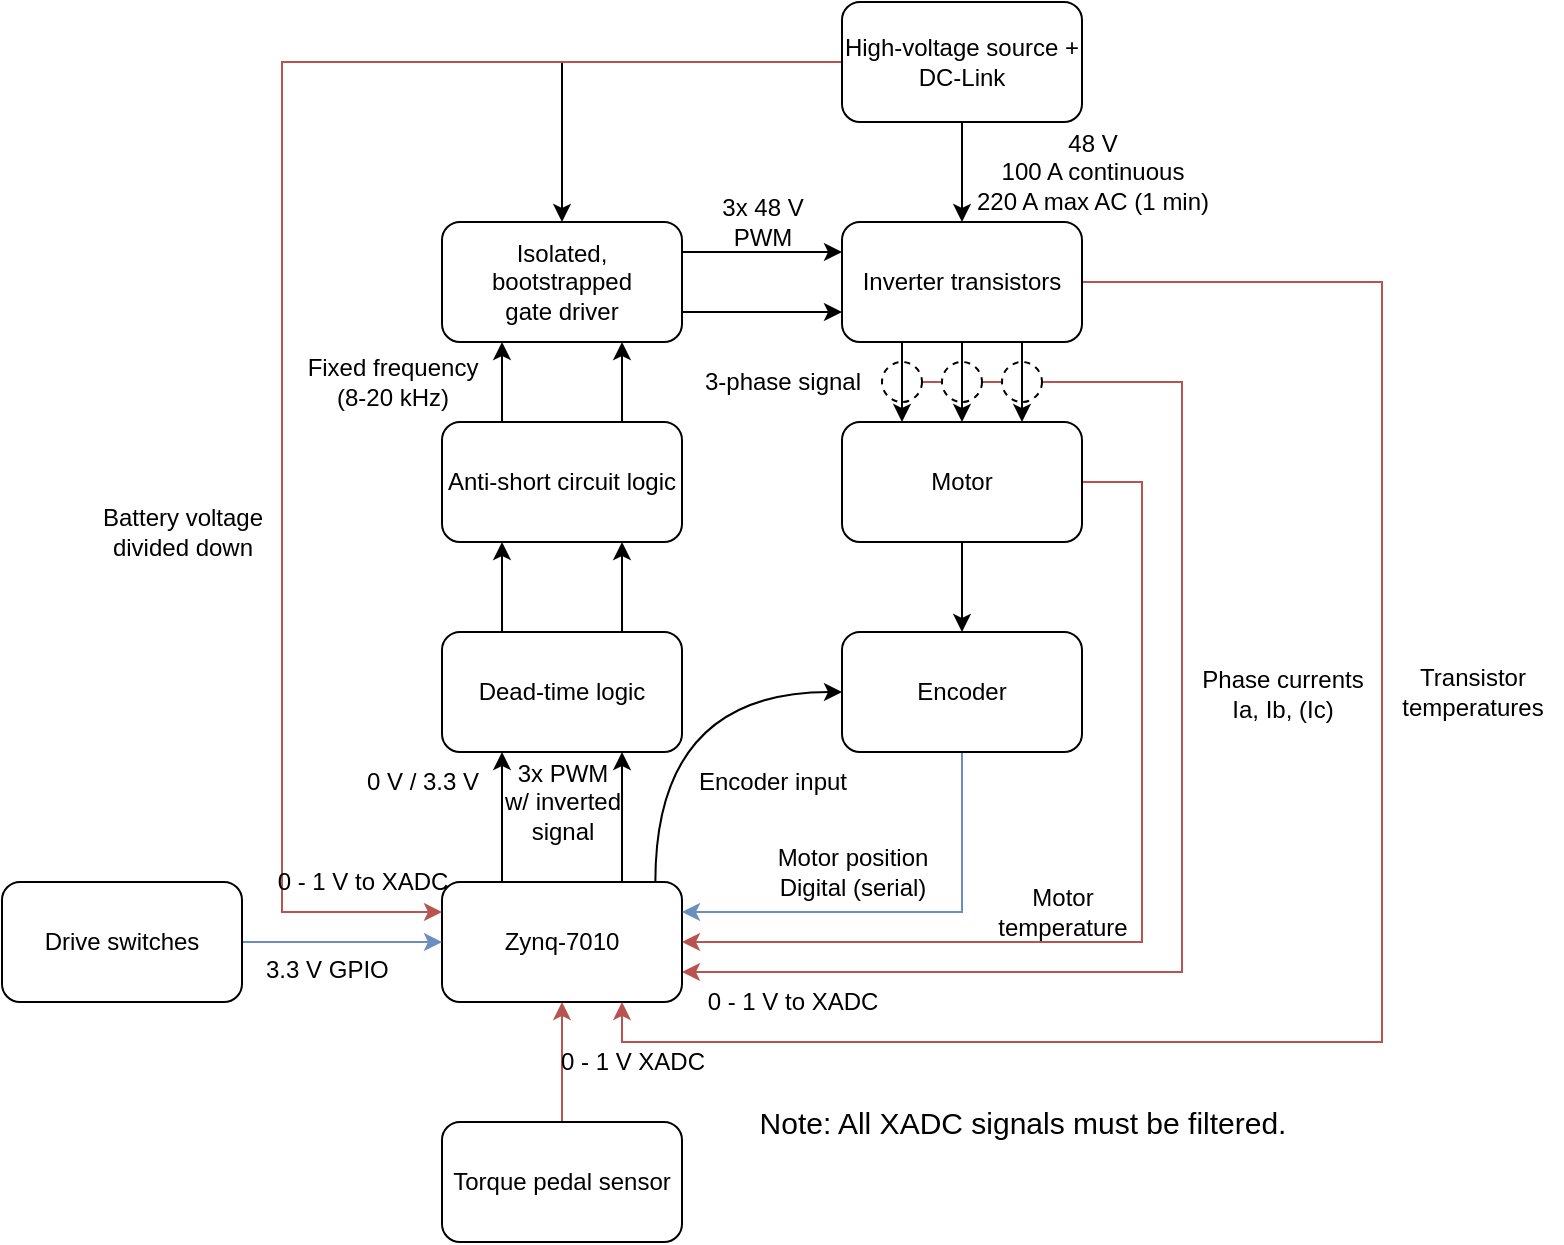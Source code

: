 <mxfile version="14.3.2" type="device" pages="5"><diagram id="ZxZaTBF6ENQZv6g9BU9j" name="Hardware Overview"><mxGraphModel dx="1422" dy="763" grid="1" gridSize="10" guides="1" tooltips="1" connect="1" arrows="1" fold="1" page="1" pageScale="1" pageWidth="1169" pageHeight="827" math="0" shadow="0"><root><mxCell id="0"/><mxCell id="1" parent="0"/><mxCell id="8J-qSMoASfVdxueGALz6-42" style="edgeStyle=orthogonalEdgeStyle;rounded=0;orthogonalLoop=1;jettySize=auto;html=1;exitX=1;exitY=0.5;exitDx=0;exitDy=0;entryX=1;entryY=0.75;entryDx=0;entryDy=0;fillColor=#f8cecc;strokeColor=#b85450;" parent="1" source="8J-qSMoASfVdxueGALz6-41" target="8J-qSMoASfVdxueGALz6-1" edge="1"><mxGeometry relative="1" as="geometry"><mxPoint x="890" y="360" as="targetPoint"/><Array as="points"><mxPoint x="900" y="240"/><mxPoint x="900" y="535"/></Array></mxGeometry></mxCell><mxCell id="8J-qSMoASfVdxueGALz6-41" value="" style="ellipse;whiteSpace=wrap;html=1;aspect=fixed;dashed=1;" parent="1" vertex="1"><mxGeometry x="750" y="230" width="20" height="20" as="geometry"/></mxCell><mxCell id="8J-qSMoASfVdxueGALz6-39" value="" style="ellipse;whiteSpace=wrap;html=1;aspect=fixed;dashed=1;" parent="1" vertex="1"><mxGeometry x="780" y="230" width="20" height="20" as="geometry"/></mxCell><mxCell id="8J-qSMoASfVdxueGALz6-37" value="" style="ellipse;whiteSpace=wrap;html=1;aspect=fixed;dashed=1;" parent="1" vertex="1"><mxGeometry x="810" y="230" width="20" height="20" as="geometry"/></mxCell><mxCell id="8J-qSMoASfVdxueGALz6-5" style="edgeStyle=orthogonalEdgeStyle;rounded=0;orthogonalLoop=1;jettySize=auto;html=1;exitX=0.25;exitY=0;exitDx=0;exitDy=0;entryX=0.25;entryY=1;entryDx=0;entryDy=0;" parent="1" source="8J-qSMoASfVdxueGALz6-1" target="8J-qSMoASfVdxueGALz6-2" edge="1"><mxGeometry relative="1" as="geometry"/></mxCell><mxCell id="8J-qSMoASfVdxueGALz6-6" style="edgeStyle=orthogonalEdgeStyle;rounded=0;orthogonalLoop=1;jettySize=auto;html=1;exitX=0.75;exitY=0;exitDx=0;exitDy=0;entryX=0.75;entryY=1;entryDx=0;entryDy=0;" parent="1" source="8J-qSMoASfVdxueGALz6-1" target="8J-qSMoASfVdxueGALz6-2" edge="1"><mxGeometry relative="1" as="geometry"/></mxCell><mxCell id="8J-qSMoASfVdxueGALz6-52" style="orthogonalLoop=1;jettySize=auto;html=1;exitX=0.889;exitY=-0.003;exitDx=0;exitDy=0;entryX=0;entryY=0.5;entryDx=0;entryDy=0;edgeStyle=orthogonalEdgeStyle;curved=1;exitPerimeter=0;" parent="1" source="8J-qSMoASfVdxueGALz6-1" target="8J-qSMoASfVdxueGALz6-30" edge="1"><mxGeometry relative="1" as="geometry"><Array as="points"><mxPoint x="637" y="395"/></Array></mxGeometry></mxCell><mxCell id="8J-qSMoASfVdxueGALz6-1" value="Zynq-7010" style="rounded=1;whiteSpace=wrap;html=1;" parent="1" vertex="1"><mxGeometry x="530" y="490" width="120" height="60" as="geometry"/></mxCell><mxCell id="8J-qSMoASfVdxueGALz6-10" style="edgeStyle=orthogonalEdgeStyle;rounded=0;orthogonalLoop=1;jettySize=auto;html=1;exitX=0.25;exitY=0;exitDx=0;exitDy=0;entryX=0.25;entryY=1;entryDx=0;entryDy=0;" parent="1" source="8J-qSMoASfVdxueGALz6-2" target="8J-qSMoASfVdxueGALz6-8" edge="1"><mxGeometry relative="1" as="geometry"/></mxCell><mxCell id="8J-qSMoASfVdxueGALz6-11" style="edgeStyle=orthogonalEdgeStyle;rounded=0;orthogonalLoop=1;jettySize=auto;html=1;exitX=0.75;exitY=0;exitDx=0;exitDy=0;entryX=0.75;entryY=1;entryDx=0;entryDy=0;" parent="1" source="8J-qSMoASfVdxueGALz6-2" target="8J-qSMoASfVdxueGALz6-8" edge="1"><mxGeometry relative="1" as="geometry"/></mxCell><mxCell id="8J-qSMoASfVdxueGALz6-2" value="Dead-time logic" style="whiteSpace=wrap;html=1;rounded=1;" parent="1" vertex="1"><mxGeometry x="530" y="365" width="120" height="60" as="geometry"/></mxCell><mxCell id="8J-qSMoASfVdxueGALz6-4" value="&lt;div&gt;3x PWM&lt;/div&gt;&lt;div&gt;w/ inverted&lt;br&gt;&lt;/div&gt;&lt;div&gt;signal&lt;br&gt;&lt;/div&gt;" style="text;html=1;align=center;verticalAlign=middle;resizable=0;points=[];autosize=1;" parent="1" vertex="1"><mxGeometry x="555" y="425" width="70" height="50" as="geometry"/></mxCell><mxCell id="8J-qSMoASfVdxueGALz6-17" style="edgeStyle=orthogonalEdgeStyle;rounded=0;orthogonalLoop=1;jettySize=auto;html=1;exitX=0.25;exitY=0;exitDx=0;exitDy=0;entryX=0.25;entryY=1;entryDx=0;entryDy=0;" parent="1" source="8J-qSMoASfVdxueGALz6-8" target="8J-qSMoASfVdxueGALz6-15" edge="1"><mxGeometry relative="1" as="geometry"/></mxCell><mxCell id="8J-qSMoASfVdxueGALz6-18" style="edgeStyle=orthogonalEdgeStyle;rounded=0;orthogonalLoop=1;jettySize=auto;html=1;exitX=0.75;exitY=0;exitDx=0;exitDy=0;entryX=0.75;entryY=1;entryDx=0;entryDy=0;" parent="1" source="8J-qSMoASfVdxueGALz6-8" target="8J-qSMoASfVdxueGALz6-15" edge="1"><mxGeometry relative="1" as="geometry"/></mxCell><mxCell id="8J-qSMoASfVdxueGALz6-8" value="Anti-short circuit logic" style="whiteSpace=wrap;html=1;rounded=1;" parent="1" vertex="1"><mxGeometry x="530" y="260" width="120" height="60" as="geometry"/></mxCell><mxCell id="8J-qSMoASfVdxueGALz6-13" value="0 V / 3.3 V" style="text;html=1;align=center;verticalAlign=middle;resizable=0;points=[];autosize=1;" parent="1" vertex="1"><mxGeometry x="485" y="430" width="70" height="20" as="geometry"/></mxCell><mxCell id="8J-qSMoASfVdxueGALz6-21" style="edgeStyle=orthogonalEdgeStyle;rounded=0;orthogonalLoop=1;jettySize=auto;html=1;exitX=1;exitY=0.25;exitDx=0;exitDy=0;entryX=0;entryY=0.25;entryDx=0;entryDy=0;" parent="1" source="8J-qSMoASfVdxueGALz6-15" target="8J-qSMoASfVdxueGALz6-19" edge="1"><mxGeometry relative="1" as="geometry"/></mxCell><mxCell id="8J-qSMoASfVdxueGALz6-22" style="edgeStyle=orthogonalEdgeStyle;rounded=0;orthogonalLoop=1;jettySize=auto;html=1;exitX=1;exitY=0.75;exitDx=0;exitDy=0;entryX=0;entryY=0.75;entryDx=0;entryDy=0;" parent="1" source="8J-qSMoASfVdxueGALz6-15" target="8J-qSMoASfVdxueGALz6-19" edge="1"><mxGeometry relative="1" as="geometry"/></mxCell><mxCell id="8J-qSMoASfVdxueGALz6-15" value="&lt;div&gt;Isolated, bootstrapped&lt;/div&gt;&lt;div&gt;gate driver&lt;/div&gt;" style="whiteSpace=wrap;html=1;rounded=1;" parent="1" vertex="1"><mxGeometry x="530" y="160" width="120" height="60" as="geometry"/></mxCell><mxCell id="8J-qSMoASfVdxueGALz6-32" style="edgeStyle=orthogonalEdgeStyle;rounded=0;orthogonalLoop=1;jettySize=auto;html=1;exitX=0.25;exitY=1;exitDx=0;exitDy=0;entryX=0.25;entryY=0;entryDx=0;entryDy=0;" parent="1" source="8J-qSMoASfVdxueGALz6-19" target="8J-qSMoASfVdxueGALz6-27" edge="1"><mxGeometry relative="1" as="geometry"/></mxCell><mxCell id="8J-qSMoASfVdxueGALz6-33" style="edgeStyle=orthogonalEdgeStyle;rounded=0;orthogonalLoop=1;jettySize=auto;html=1;exitX=0.5;exitY=1;exitDx=0;exitDy=0;entryX=0.5;entryY=0;entryDx=0;entryDy=0;" parent="1" source="8J-qSMoASfVdxueGALz6-19" target="8J-qSMoASfVdxueGALz6-27" edge="1"><mxGeometry relative="1" as="geometry"/></mxCell><mxCell id="8J-qSMoASfVdxueGALz6-34" style="edgeStyle=orthogonalEdgeStyle;rounded=0;orthogonalLoop=1;jettySize=auto;html=1;exitX=0.75;exitY=1;exitDx=0;exitDy=0;entryX=0.75;entryY=0;entryDx=0;entryDy=0;" parent="1" source="8J-qSMoASfVdxueGALz6-19" target="8J-qSMoASfVdxueGALz6-27" edge="1"><mxGeometry relative="1" as="geometry"/></mxCell><mxCell id="GV9OZArmUfuW8PbBJnN9-7" style="edgeStyle=orthogonalEdgeStyle;rounded=0;orthogonalLoop=1;jettySize=auto;html=1;exitX=1;exitY=0.5;exitDx=0;exitDy=0;entryX=0.75;entryY=1;entryDx=0;entryDy=0;fillColor=#f8cecc;strokeColor=#b85450;" parent="1" source="8J-qSMoASfVdxueGALz6-19" target="8J-qSMoASfVdxueGALz6-1" edge="1"><mxGeometry relative="1" as="geometry"><Array as="points"><mxPoint x="1000" y="190"/><mxPoint x="1000" y="570"/><mxPoint x="620" y="570"/></Array></mxGeometry></mxCell><mxCell id="8J-qSMoASfVdxueGALz6-19" value="Inverter transistors" style="whiteSpace=wrap;html=1;rounded=1;" parent="1" vertex="1"><mxGeometry x="730" y="160" width="120" height="60" as="geometry"/></mxCell><mxCell id="8J-qSMoASfVdxueGALz6-25" style="edgeStyle=orthogonalEdgeStyle;rounded=0;orthogonalLoop=1;jettySize=auto;html=1;exitX=0.5;exitY=1;exitDx=0;exitDy=0;entryX=0.5;entryY=0;entryDx=0;entryDy=0;" parent="1" source="8J-qSMoASfVdxueGALz6-23" target="8J-qSMoASfVdxueGALz6-19" edge="1"><mxGeometry relative="1" as="geometry"/></mxCell><mxCell id="8J-qSMoASfVdxueGALz6-26" style="edgeStyle=orthogonalEdgeStyle;rounded=0;orthogonalLoop=1;jettySize=auto;html=1;exitX=0;exitY=0.5;exitDx=0;exitDy=0;entryX=0.5;entryY=0;entryDx=0;entryDy=0;" parent="1" source="8J-qSMoASfVdxueGALz6-23" target="8J-qSMoASfVdxueGALz6-15" edge="1"><mxGeometry relative="1" as="geometry"/></mxCell><mxCell id="GV9OZArmUfuW8PbBJnN9-2" style="edgeStyle=orthogonalEdgeStyle;rounded=0;orthogonalLoop=1;jettySize=auto;html=1;exitX=0;exitY=0.5;exitDx=0;exitDy=0;entryX=0;entryY=0.25;entryDx=0;entryDy=0;fillColor=#f8cecc;strokeColor=#b85450;" parent="1" source="8J-qSMoASfVdxueGALz6-23" target="8J-qSMoASfVdxueGALz6-1" edge="1"><mxGeometry relative="1" as="geometry"><Array as="points"><mxPoint x="450" y="80"/><mxPoint x="450" y="505"/></Array></mxGeometry></mxCell><mxCell id="8J-qSMoASfVdxueGALz6-23" value="High-voltage source + DC-Link" style="whiteSpace=wrap;html=1;rounded=1;" parent="1" vertex="1"><mxGeometry x="730" y="50" width="120" height="60" as="geometry"/></mxCell><mxCell id="8J-qSMoASfVdxueGALz6-31" value="" style="edgeStyle=orthogonalEdgeStyle;rounded=0;orthogonalLoop=1;jettySize=auto;html=1;" parent="1" source="8J-qSMoASfVdxueGALz6-27" target="8J-qSMoASfVdxueGALz6-30" edge="1"><mxGeometry relative="1" as="geometry"/></mxCell><mxCell id="8J-qSMoASfVdxueGALz6-59" style="edgeStyle=orthogonalEdgeStyle;orthogonalLoop=1;jettySize=auto;html=1;exitX=1;exitY=0.5;exitDx=0;exitDy=0;rounded=0;entryX=1;entryY=0.5;entryDx=0;entryDy=0;fillColor=#f8cecc;strokeColor=#b85450;" parent="1" source="8J-qSMoASfVdxueGALz6-27" target="8J-qSMoASfVdxueGALz6-1" edge="1"><mxGeometry relative="1" as="geometry"><mxPoint x="850" y="490" as="targetPoint"/><Array as="points"><mxPoint x="880" y="290"/><mxPoint x="880" y="520"/></Array></mxGeometry></mxCell><mxCell id="8J-qSMoASfVdxueGALz6-27" value="Motor" style="whiteSpace=wrap;html=1;rounded=1;" parent="1" vertex="1"><mxGeometry x="730" y="260" width="120" height="60" as="geometry"/></mxCell><mxCell id="8J-qSMoASfVdxueGALz6-29" value="3-phase signal" style="text;html=1;align=center;verticalAlign=middle;resizable=0;points=[];autosize=1;" parent="1" vertex="1"><mxGeometry x="650" y="230" width="100" height="20" as="geometry"/></mxCell><mxCell id="8J-qSMoASfVdxueGALz6-35" style="edgeStyle=orthogonalEdgeStyle;rounded=0;orthogonalLoop=1;jettySize=auto;html=1;exitX=0.5;exitY=1;exitDx=0;exitDy=0;entryX=1;entryY=0.25;entryDx=0;entryDy=0;fillColor=#dae8fc;strokeColor=#6c8ebf;" parent="1" source="8J-qSMoASfVdxueGALz6-30" target="8J-qSMoASfVdxueGALz6-1" edge="1"><mxGeometry relative="1" as="geometry"/></mxCell><mxCell id="8J-qSMoASfVdxueGALz6-30" value="Encoder" style="whiteSpace=wrap;html=1;rounded=1;" parent="1" vertex="1"><mxGeometry x="730" y="365" width="120" height="60" as="geometry"/></mxCell><mxCell id="8J-qSMoASfVdxueGALz6-43" value="&lt;div&gt;&lt;br&gt;&lt;/div&gt;&lt;div&gt;Phase currents&lt;br&gt;&lt;/div&gt;&lt;div&gt;Ia, Ib, (Ic)&lt;br&gt;&lt;/div&gt;" style="text;html=1;align=center;verticalAlign=middle;resizable=0;points=[];autosize=1;" parent="1" vertex="1"><mxGeometry x="900" y="364" width="100" height="50" as="geometry"/></mxCell><mxCell id="8J-qSMoASfVdxueGALz6-44" value="&lt;div&gt;3x 48 V&lt;br&gt;&lt;/div&gt;&lt;div&gt;PWM&lt;br&gt;&lt;/div&gt;" style="text;html=1;align=center;verticalAlign=middle;resizable=0;points=[];autosize=1;" parent="1" vertex="1"><mxGeometry x="665" y="145" width="50" height="30" as="geometry"/></mxCell><mxCell id="8J-qSMoASfVdxueGALz6-45" value="0 - 1 V to XADC" style="text;html=1;align=center;verticalAlign=middle;resizable=0;points=[];autosize=1;" parent="1" vertex="1"><mxGeometry x="655" y="540" width="100" height="20" as="geometry"/></mxCell><mxCell id="8J-qSMoASfVdxueGALz6-46" value="&lt;div&gt;Motor position&lt;/div&gt;Digital (serial)" style="text;html=1;align=center;verticalAlign=middle;resizable=0;points=[];autosize=1;" parent="1" vertex="1"><mxGeometry x="690" y="470" width="90" height="30" as="geometry"/></mxCell><mxCell id="8J-qSMoASfVdxueGALz6-49" style="edgeStyle=orthogonalEdgeStyle;rounded=0;orthogonalLoop=1;jettySize=auto;html=1;exitX=0.5;exitY=0;exitDx=0;exitDy=0;entryX=0.5;entryY=1;entryDx=0;entryDy=0;fillColor=#f8cecc;strokeColor=#b85450;" parent="1" source="8J-qSMoASfVdxueGALz6-47" target="8J-qSMoASfVdxueGALz6-1" edge="1"><mxGeometry relative="1" as="geometry"/></mxCell><mxCell id="8J-qSMoASfVdxueGALz6-47" value="Torque pedal sensor" style="whiteSpace=wrap;html=1;rounded=1;" parent="1" vertex="1"><mxGeometry x="530" y="610" width="120" height="60" as="geometry"/></mxCell><mxCell id="8J-qSMoASfVdxueGALz6-51" value="0 - 1 V XADC" style="text;html=1;align=center;verticalAlign=middle;resizable=0;points=[];autosize=1;" parent="1" vertex="1"><mxGeometry x="585" y="570" width="80" height="20" as="geometry"/></mxCell><mxCell id="8J-qSMoASfVdxueGALz6-53" value="Encoder input" style="text;html=1;align=center;verticalAlign=middle;resizable=0;points=[];autosize=1;" parent="1" vertex="1"><mxGeometry x="650" y="430" width="90" height="20" as="geometry"/></mxCell><mxCell id="8J-qSMoASfVdxueGALz6-57" style="edgeStyle=orthogonalEdgeStyle;curved=1;orthogonalLoop=1;jettySize=auto;html=1;exitX=1;exitY=0.5;exitDx=0;exitDy=0;entryX=0;entryY=0.5;entryDx=0;entryDy=0;fillColor=#dae8fc;strokeColor=#6c8ebf;" parent="1" source="8J-qSMoASfVdxueGALz6-55" target="8J-qSMoASfVdxueGALz6-1" edge="1"><mxGeometry relative="1" as="geometry"/></mxCell><mxCell id="8J-qSMoASfVdxueGALz6-55" value="Drive switches" style="rounded=1;whiteSpace=wrap;html=1;gradientColor=none;" parent="1" vertex="1"><mxGeometry x="310" y="490" width="120" height="60" as="geometry"/></mxCell><mxCell id="8J-qSMoASfVdxueGALz6-58" value="3.3 V GPIO" style="text;whiteSpace=wrap;html=1;" parent="1" vertex="1"><mxGeometry x="440" y="520" width="80" height="30" as="geometry"/></mxCell><mxCell id="8J-qSMoASfVdxueGALz6-60" value="&lt;div&gt;Motor&lt;/div&gt;&lt;div&gt;temperature&lt;br&gt;&lt;/div&gt;" style="text;html=1;align=center;verticalAlign=middle;resizable=0;points=[];autosize=1;" parent="1" vertex="1"><mxGeometry x="800" y="490" width="80" height="30" as="geometry"/></mxCell><mxCell id="8J-qSMoASfVdxueGALz6-61" value="&lt;font style=&quot;font-size: 15px&quot;&gt;Note: All XADC signals must be filtered.&lt;/font&gt;" style="text;html=1;align=center;verticalAlign=middle;resizable=0;points=[];autosize=1;" parent="1" vertex="1"><mxGeometry x="685" y="600" width="270" height="20" as="geometry"/></mxCell><mxCell id="8J-qSMoASfVdxueGALz6-62" value="&lt;div&gt;Fixed frequency&lt;/div&gt;&lt;div&gt;(8-20 kHz)&lt;br&gt;&lt;/div&gt;" style="text;html=1;align=center;verticalAlign=middle;resizable=0;points=[];autosize=1;" parent="1" vertex="1"><mxGeometry x="455" y="225" width="100" height="30" as="geometry"/></mxCell><mxCell id="GV9OZArmUfuW8PbBJnN9-3" value="&lt;div&gt;Battery voltage&lt;/div&gt;&lt;div&gt;divided down&lt;br&gt;&lt;/div&gt;" style="text;html=1;align=center;verticalAlign=middle;resizable=0;points=[];autosize=1;" parent="1" vertex="1"><mxGeometry x="355" y="300" width="90" height="30" as="geometry"/></mxCell><mxCell id="GV9OZArmUfuW8PbBJnN9-8" value="&lt;div&gt;Transistor&lt;/div&gt;&lt;div&gt;temperatures&lt;br&gt;&lt;/div&gt;" style="text;html=1;align=center;verticalAlign=middle;resizable=0;points=[];autosize=1;" parent="1" vertex="1"><mxGeometry x="1000" y="380" width="90" height="30" as="geometry"/></mxCell><mxCell id="GV9OZArmUfuW8PbBJnN9-9" value="&lt;div&gt;48 V&lt;/div&gt;&lt;div&gt;100 A continuous&lt;/div&gt;&lt;div&gt;220 A max AC (1 min)&lt;br&gt;&lt;/div&gt;" style="text;html=1;align=center;verticalAlign=middle;resizable=0;points=[];autosize=1;" parent="1" vertex="1"><mxGeometry x="790" y="110" width="130" height="50" as="geometry"/></mxCell><mxCell id="GV9OZArmUfuW8PbBJnN9-10" value="0 - 1 V to XADC" style="text;html=1;align=center;verticalAlign=middle;resizable=0;points=[];autosize=1;" parent="1" vertex="1"><mxGeometry x="440" y="480" width="100" height="20" as="geometry"/></mxCell></root></mxGraphModel></diagram><diagram id="yFzO3bOmZgXL5pUfsl8P" name="Software Overview"><mxGraphModel dx="1422" dy="763" grid="1" gridSize="10" guides="1" tooltips="1" connect="1" arrows="1" fold="1" page="1" pageScale="1" pageWidth="1169" pageHeight="827" math="0" shadow="0"><root><mxCell id="qDJoo40tIVETgYotxcqb-0"/><mxCell id="qDJoo40tIVETgYotxcqb-1" parent="qDJoo40tIVETgYotxcqb-0"/><mxCell id="qDJoo40tIVETgYotxcqb-3" value="&lt;div&gt;&lt;font style=&quot;font-size: 15px&quot;&gt;Programmable Logic (PL)&lt;/font&gt;&lt;/div&gt;&lt;font style=&quot;font-size: 15px&quot;&gt;FPGA&lt;/font&gt;" style="text;html=1;align=center;verticalAlign=middle;resizable=0;points=[];autosize=1;" parent="qDJoo40tIVETgYotxcqb-1" vertex="1"><mxGeometry x="680" y="60" width="180" height="40" as="geometry"/></mxCell><mxCell id="qDJoo40tIVETgYotxcqb-4" value="" style="endArrow=none;dashed=1;html=1;" parent="qDJoo40tIVETgYotxcqb-1" source="qDJoo40tIVETgYotxcqb-10" edge="1"><mxGeometry width="50" height="50" relative="1" as="geometry"><mxPoint x="560" y="440" as="sourcePoint"/><mxPoint x="560" y="40" as="targetPoint"/></mxGeometry></mxCell><mxCell id="qDJoo40tIVETgYotxcqb-5" value="&lt;div&gt;&lt;font style=&quot;font-size: 14px&quot;&gt;Processing System (PS)&lt;/font&gt;&lt;/div&gt;&lt;font style=&quot;font-size: 15px&quot;&gt;MPU&lt;/font&gt;" style="text;html=1;align=center;verticalAlign=middle;resizable=0;points=[];autosize=1;" parent="qDJoo40tIVETgYotxcqb-1" vertex="1"><mxGeometry x="270" y="60" width="170" height="40" as="geometry"/></mxCell><mxCell id="qDJoo40tIVETgYotxcqb-23" value="" style="edgeStyle=orthogonalEdgeStyle;rounded=0;orthogonalLoop=1;jettySize=auto;html=1;" parent="qDJoo40tIVETgYotxcqb-1" source="qDJoo40tIVETgYotxcqb-7" target="qDJoo40tIVETgYotxcqb-22" edge="1"><mxGeometry relative="1" as="geometry"/></mxCell><mxCell id="qDJoo40tIVETgYotxcqb-7" value="Field-Oriented Control Calculations (Park/Clarke Trans)" style="rounded=1;whiteSpace=wrap;html=1;" parent="qDJoo40tIVETgYotxcqb-1" vertex="1"><mxGeometry x="360" y="160" width="120" height="60" as="geometry"/></mxCell><mxCell id="1ER760mSWCrYZ9o9Xjsl-1" style="edgeStyle=orthogonalEdgeStyle;rounded=0;orthogonalLoop=1;jettySize=auto;html=1;exitX=0.25;exitY=1;exitDx=0;exitDy=0;entryX=0.5;entryY=0;entryDx=0;entryDy=0;" parent="qDJoo40tIVETgYotxcqb-1" source="qDJoo40tIVETgYotxcqb-8" target="1ER760mSWCrYZ9o9Xjsl-0" edge="1"><mxGeometry relative="1" as="geometry"/></mxCell><mxCell id="qDJoo40tIVETgYotxcqb-8" value="State Machine (ready, calibrate, drive)" style="rounded=1;whiteSpace=wrap;html=1;" parent="qDJoo40tIVETgYotxcqb-1" vertex="1"><mxGeometry x="200" y="160" width="120" height="60" as="geometry"/></mxCell><mxCell id="qDJoo40tIVETgYotxcqb-14" style="edgeStyle=orthogonalEdgeStyle;rounded=0;orthogonalLoop=1;jettySize=auto;html=1;exitX=0;exitY=0.5;exitDx=0;exitDy=0;entryX=1;entryY=0.5;entryDx=0;entryDy=0;" parent="qDJoo40tIVETgYotxcqb-1" source="qDJoo40tIVETgYotxcqb-9" target="qDJoo40tIVETgYotxcqb-11" edge="1"><mxGeometry relative="1" as="geometry"/></mxCell><mxCell id="qDJoo40tIVETgYotxcqb-9" value="XADC (Xilinx Mixed-Signal Analog-to-Digital Converter)" style="rounded=1;whiteSpace=wrap;html=1;" parent="qDJoo40tIVETgYotxcqb-1" vertex="1"><mxGeometry x="640" y="340" width="120" height="60" as="geometry"/></mxCell><mxCell id="qDJoo40tIVETgYotxcqb-12" style="edgeStyle=orthogonalEdgeStyle;rounded=0;orthogonalLoop=1;jettySize=auto;html=1;exitX=0.5;exitY=0;exitDx=0;exitDy=0;entryX=0.5;entryY=1;entryDx=0;entryDy=0;" parent="qDJoo40tIVETgYotxcqb-1" source="qDJoo40tIVETgYotxcqb-11" target="qDJoo40tIVETgYotxcqb-7" edge="1"><mxGeometry relative="1" as="geometry"/></mxCell><mxCell id="qDJoo40tIVETgYotxcqb-13" style="edgeStyle=orthogonalEdgeStyle;rounded=0;orthogonalLoop=1;jettySize=auto;html=1;exitX=0;exitY=0.5;exitDx=0;exitDy=0;entryX=0.5;entryY=1;entryDx=0;entryDy=0;" parent="qDJoo40tIVETgYotxcqb-1" source="qDJoo40tIVETgYotxcqb-11" target="qDJoo40tIVETgYotxcqb-8" edge="1"><mxGeometry relative="1" as="geometry"/></mxCell><mxCell id="qDJoo40tIVETgYotxcqb-11" value="Sensor processing (filter, offset, turn into real value)" style="rounded=1;whiteSpace=wrap;html=1;" parent="qDJoo40tIVETgYotxcqb-1" vertex="1"><mxGeometry x="360" y="340" width="120" height="60" as="geometry"/></mxCell><mxCell id="qDJoo40tIVETgYotxcqb-15" value="" style="endArrow=none;dashed=1;html=1;" parent="qDJoo40tIVETgYotxcqb-1" edge="1"><mxGeometry width="50" height="50" relative="1" as="geometry"><mxPoint x="160" y="40" as="sourcePoint"/><mxPoint x="960" y="40" as="targetPoint"/></mxGeometry></mxCell><mxCell id="qDJoo40tIVETgYotxcqb-17" value="" style="endArrow=none;dashed=1;html=1;" parent="qDJoo40tIVETgYotxcqb-1" edge="1"><mxGeometry width="50" height="50" relative="1" as="geometry"><mxPoint x="160" y="440" as="sourcePoint"/><mxPoint x="160" y="40" as="targetPoint"/></mxGeometry></mxCell><mxCell id="qDJoo40tIVETgYotxcqb-18" value="" style="endArrow=none;dashed=1;html=1;" parent="qDJoo40tIVETgYotxcqb-1" edge="1"><mxGeometry width="50" height="50" relative="1" as="geometry"><mxPoint x="160" y="440" as="sourcePoint"/><mxPoint x="960" y="440" as="targetPoint"/></mxGeometry></mxCell><mxCell id="qDJoo40tIVETgYotxcqb-19" value="" style="endArrow=none;dashed=1;html=1;" parent="qDJoo40tIVETgYotxcqb-1" edge="1"><mxGeometry width="50" height="50" relative="1" as="geometry"><mxPoint x="960" y="440" as="sourcePoint"/><mxPoint x="960" y="40" as="targetPoint"/></mxGeometry></mxCell><mxCell id="qDJoo40tIVETgYotxcqb-10" value="&lt;font style=&quot;font-size: 15px&quot;&gt;AXI Interconnect&lt;/font&gt;" style="text;html=1;align=center;verticalAlign=middle;resizable=0;points=[];autosize=1;" parent="qDJoo40tIVETgYotxcqb-1" vertex="1"><mxGeometry x="500" y="90" width="120" height="20" as="geometry"/></mxCell><mxCell id="qDJoo40tIVETgYotxcqb-20" value="" style="endArrow=none;dashed=1;html=1;" parent="qDJoo40tIVETgYotxcqb-1" source="qDJoo40tIVETgYotxcqb-40" target="qDJoo40tIVETgYotxcqb-10" edge="1"><mxGeometry width="50" height="50" relative="1" as="geometry"><mxPoint x="560" y="440" as="sourcePoint"/><mxPoint x="560" y="40" as="targetPoint"/></mxGeometry></mxCell><mxCell id="qDJoo40tIVETgYotxcqb-21" value="&lt;font style=&quot;font-size: 18px&quot;&gt;Zynq-7010 (XC7Z010-1CLG400C)&lt;/font&gt;" style="text;html=1;align=center;verticalAlign=middle;resizable=0;points=[];autosize=1;" parent="qDJoo40tIVETgYotxcqb-1" vertex="1"><mxGeometry x="410" y="20" width="290" height="20" as="geometry"/></mxCell><mxCell id="qDJoo40tIVETgYotxcqb-28" style="edgeStyle=orthogonalEdgeStyle;rounded=0;orthogonalLoop=1;jettySize=auto;html=1;exitX=1;exitY=0.25;exitDx=0;exitDy=0;" parent="qDJoo40tIVETgYotxcqb-1" source="qDJoo40tIVETgYotxcqb-22" edge="1"><mxGeometry relative="1" as="geometry"><mxPoint x="1010" y="175" as="targetPoint"/></mxGeometry></mxCell><mxCell id="qDJoo40tIVETgYotxcqb-29" style="edgeStyle=orthogonalEdgeStyle;rounded=0;orthogonalLoop=1;jettySize=auto;html=1;exitX=1;exitY=0.5;exitDx=0;exitDy=0;" parent="qDJoo40tIVETgYotxcqb-1" source="qDJoo40tIVETgYotxcqb-22" edge="1"><mxGeometry relative="1" as="geometry"><mxPoint x="1010" y="190" as="targetPoint"/></mxGeometry></mxCell><mxCell id="qDJoo40tIVETgYotxcqb-30" style="edgeStyle=orthogonalEdgeStyle;rounded=0;orthogonalLoop=1;jettySize=auto;html=1;exitX=1;exitY=0.75;exitDx=0;exitDy=0;" parent="qDJoo40tIVETgYotxcqb-1" source="qDJoo40tIVETgYotxcqb-22" edge="1"><mxGeometry relative="1" as="geometry"><mxPoint x="1010" y="205" as="targetPoint"/></mxGeometry></mxCell><mxCell id="qDJoo40tIVETgYotxcqb-22" value="PWM Generator" style="whiteSpace=wrap;html=1;rounded=1;" parent="qDJoo40tIVETgYotxcqb-1" vertex="1"><mxGeometry x="640" y="160" width="120" height="60" as="geometry"/></mxCell><mxCell id="qDJoo40tIVETgYotxcqb-26" style="edgeStyle=orthogonalEdgeStyle;rounded=0;orthogonalLoop=1;jettySize=auto;html=1;exitX=0.5;exitY=0;exitDx=0;exitDy=0;entryX=0.5;entryY=1;entryDx=0;entryDy=0;" parent="qDJoo40tIVETgYotxcqb-1" source="qDJoo40tIVETgYotxcqb-24" target="qDJoo40tIVETgYotxcqb-9" edge="1"><mxGeometry relative="1" as="geometry"/></mxCell><mxCell id="qDJoo40tIVETgYotxcqb-24" value="External Signals" style="whiteSpace=wrap;html=1;rounded=1;" parent="qDJoo40tIVETgYotxcqb-1" vertex="1"><mxGeometry x="640" y="480" width="120" height="60" as="geometry"/></mxCell><mxCell id="qDJoo40tIVETgYotxcqb-27" value="Required duty cycles" style="text;html=1;align=center;verticalAlign=middle;resizable=0;points=[];autosize=1;" parent="qDJoo40tIVETgYotxcqb-1" vertex="1"><mxGeometry x="490" y="170" width="130" height="20" as="geometry"/></mxCell><mxCell id="qDJoo40tIVETgYotxcqb-31" value="Gate Driver Circuits" style="rounded=1;whiteSpace=wrap;html=1;" parent="qDJoo40tIVETgYotxcqb-1" vertex="1"><mxGeometry x="1010" y="160" width="120" height="60" as="geometry"/></mxCell><mxCell id="qDJoo40tIVETgYotxcqb-32" value="PWM_a, PWM_b, PWM_c (and inverted)" style="text;html=1;align=center;verticalAlign=middle;resizable=0;points=[];autosize=1;" parent="qDJoo40tIVETgYotxcqb-1" vertex="1"><mxGeometry x="770" y="150" width="230" height="20" as="geometry"/></mxCell><mxCell id="qDJoo40tIVETgYotxcqb-35" style="edgeStyle=orthogonalEdgeStyle;rounded=0;orthogonalLoop=1;jettySize=auto;html=1;exitX=0.25;exitY=1;exitDx=0;exitDy=0;entryX=0.25;entryY=0;entryDx=0;entryDy=0;" parent="qDJoo40tIVETgYotxcqb-1" source="qDJoo40tIVETgYotxcqb-33" target="qDJoo40tIVETgYotxcqb-34" edge="1"><mxGeometry relative="1" as="geometry"/></mxCell><mxCell id="qDJoo40tIVETgYotxcqb-39" style="edgeStyle=orthogonalEdgeStyle;rounded=0;orthogonalLoop=1;jettySize=auto;html=1;exitX=0.5;exitY=0;exitDx=0;exitDy=0;entryX=0.75;entryY=1;entryDx=0;entryDy=0;" parent="qDJoo40tIVETgYotxcqb-1" source="qDJoo40tIVETgYotxcqb-33" target="qDJoo40tIVETgYotxcqb-7" edge="1"><mxGeometry relative="1" as="geometry"/></mxCell><mxCell id="qDJoo40tIVETgYotxcqb-33" value="Encoder Driver" style="rounded=1;whiteSpace=wrap;html=1;" parent="qDJoo40tIVETgYotxcqb-1" vertex="1"><mxGeometry x="800" y="340" width="120" height="60" as="geometry"/></mxCell><mxCell id="qDJoo40tIVETgYotxcqb-36" style="edgeStyle=orthogonalEdgeStyle;rounded=0;orthogonalLoop=1;jettySize=auto;html=1;exitX=0.75;exitY=0;exitDx=0;exitDy=0;entryX=0.75;entryY=1;entryDx=0;entryDy=0;" parent="qDJoo40tIVETgYotxcqb-1" source="qDJoo40tIVETgYotxcqb-34" target="qDJoo40tIVETgYotxcqb-33" edge="1"><mxGeometry relative="1" as="geometry"/></mxCell><mxCell id="qDJoo40tIVETgYotxcqb-34" value="Encoder" style="rounded=1;whiteSpace=wrap;html=1;" parent="qDJoo40tIVETgYotxcqb-1" vertex="1"><mxGeometry x="800" y="480" width="120" height="60" as="geometry"/></mxCell><mxCell id="qDJoo40tIVETgYotxcqb-37" value="&lt;div&gt;Serial Position&lt;/div&gt;&lt;div&gt;Data&lt;br&gt;&lt;/div&gt;" style="text;html=1;align=center;verticalAlign=middle;resizable=0;points=[];autosize=1;" parent="qDJoo40tIVETgYotxcqb-1" vertex="1"><mxGeometry x="880" y="440" width="100" height="30" as="geometry"/></mxCell><mxCell id="qDJoo40tIVETgYotxcqb-38" value="Clock" style="text;html=1;align=center;verticalAlign=middle;resizable=0;points=[];autosize=1;" parent="qDJoo40tIVETgYotxcqb-1" vertex="1"><mxGeometry x="780" y="440" width="50" height="20" as="geometry"/></mxCell><mxCell id="qDJoo40tIVETgYotxcqb-40" value="Motor Position" style="text;html=1;align=center;verticalAlign=middle;resizable=0;points=[];autosize=1;" parent="qDJoo40tIVETgYotxcqb-1" vertex="1"><mxGeometry x="515" y="260" width="90" height="20" as="geometry"/></mxCell><mxCell id="qDJoo40tIVETgYotxcqb-41" value="" style="endArrow=none;dashed=1;html=1;" parent="qDJoo40tIVETgYotxcqb-1" target="qDJoo40tIVETgYotxcqb-40" edge="1"><mxGeometry width="50" height="50" relative="1" as="geometry"><mxPoint x="560" y="440" as="sourcePoint"/><mxPoint x="560" y="110" as="targetPoint"/></mxGeometry></mxCell><mxCell id="qDJoo40tIVETgYotxcqb-42" value="Digital Value" style="text;html=1;align=center;verticalAlign=middle;resizable=0;points=[];autosize=1;" parent="qDJoo40tIVETgYotxcqb-1" vertex="1"><mxGeometry x="515" y="350" width="80" height="20" as="geometry"/></mxCell><mxCell id="qDJoo40tIVETgYotxcqb-44" value="&lt;div&gt;Switch Positions&lt;/div&gt;&lt;div&gt;Temperatures&lt;br&gt;&lt;/div&gt;" style="text;html=1;align=center;verticalAlign=middle;resizable=0;points=[];autosize=1;" parent="qDJoo40tIVETgYotxcqb-1" vertex="1"><mxGeometry x="230" y="370" width="110" height="30" as="geometry"/></mxCell><mxCell id="qDJoo40tIVETgYotxcqb-45" value="&lt;div&gt;Phase&lt;/div&gt;&lt;div&gt;Currents&lt;br&gt;&lt;/div&gt;&lt;div&gt;&amp;amp;&lt;/div&gt;&lt;div&gt;Battery &lt;br&gt;&lt;/div&gt;&lt;div&gt;Voltage&lt;br&gt;&lt;/div&gt;" style="text;html=1;align=center;verticalAlign=middle;resizable=0;points=[];autosize=1;" parent="qDJoo40tIVETgYotxcqb-1" vertex="1"><mxGeometry x="360" y="250" width="60" height="80" as="geometry"/></mxCell><mxCell id="Fmbrdr3rtGYtexlcjlcq-0" value="0 - 1 V" style="text;html=1;align=center;verticalAlign=middle;resizable=0;points=[];autosize=1;" parent="qDJoo40tIVETgYotxcqb-1" vertex="1"><mxGeometry x="650" y="440" width="50" height="20" as="geometry"/></mxCell><mxCell id="EdmIE_B73do9AHB8J5Nv-0" value="&lt;div style=&quot;font-size: 15px;&quot;&gt;Uses the Xilinx Zynq baremetal drivers for easy use:&lt;/div&gt;&lt;div style=&quot;font-size: 15px;&quot;&gt;https://xilinx-wiki.atlassian.net/wiki/spaces/A/pages/18841745/Baremetal+Drivers+and+Libraries&lt;br style=&quot;font-size: 15px;&quot;&gt;&lt;/div&gt;" style="text;html=1;align=center;verticalAlign=middle;resizable=0;points=[];autosize=1;direction=east;fontSize=15;rotation=270;" parent="qDJoo40tIVETgYotxcqb-1" vertex="1"><mxGeometry x="-190" y="300" width="640" height="40" as="geometry"/></mxCell><mxCell id="EdmIE_B73do9AHB8J5Nv-2" style="edgeStyle=orthogonalEdgeStyle;rounded=0;orthogonalLoop=1;jettySize=auto;html=1;exitX=0.5;exitY=0;exitDx=0;exitDy=0;entryX=0.5;entryY=1;entryDx=0;entryDy=0;fontSize=15;" parent="qDJoo40tIVETgYotxcqb-1" source="EdmIE_B73do9AHB8J5Nv-1" target="qDJoo40tIVETgYotxcqb-11" edge="1"><mxGeometry relative="1" as="geometry"/></mxCell><mxCell id="EdmIE_B73do9AHB8J5Nv-1" value="&lt;font style=&quot;font-size: 12px&quot;&gt;Switches&lt;/font&gt;" style="rounded=1;whiteSpace=wrap;html=1;fontSize=15;" parent="qDJoo40tIVETgYotxcqb-1" vertex="1"><mxGeometry x="360" y="480" width="120" height="60" as="geometry"/></mxCell><mxCell id="EdmIE_B73do9AHB8J5Nv-3" value="0 / 3.3 V GPIO" style="text;html=1;align=center;verticalAlign=middle;resizable=0;points=[];autosize=1;fontSize=12;" parent="qDJoo40tIVETgYotxcqb-1" vertex="1"><mxGeometry x="420" y="445" width="90" height="20" as="geometry"/></mxCell><mxCell id="1ER760mSWCrYZ9o9Xjsl-0" value="PC" style="rounded=1;whiteSpace=wrap;html=1;" parent="qDJoo40tIVETgYotxcqb-1" vertex="1"><mxGeometry x="170" y="480" width="120" height="60" as="geometry"/></mxCell><mxCell id="1ER760mSWCrYZ9o9Xjsl-2" value="UART" style="text;html=1;align=center;verticalAlign=middle;resizable=0;points=[];autosize=1;" parent="qDJoo40tIVETgYotxcqb-1" vertex="1"><mxGeometry x="225" y="440" width="50" height="20" as="geometry"/></mxCell></root></mxGraphModel></diagram><diagram id="BhBVAyreNtazMZJcNWWZ" name="State Machine Overview"><mxGraphModel dx="1422" dy="763" grid="1" gridSize="10" guides="1" tooltips="1" connect="1" arrows="1" fold="1" page="1" pageScale="1" pageWidth="1169" pageHeight="827" math="0" shadow="0"><root><mxCell id="xBcVqQA7mZgLq-LMMkR5-0"/><mxCell id="xBcVqQA7mZgLq-LMMkR5-1" parent="xBcVqQA7mZgLq-LMMkR5-0"/><mxCell id="xBcVqQA7mZgLq-LMMkR5-7" value="" style="edgeStyle=orthogonalEdgeStyle;rounded=0;orthogonalLoop=1;jettySize=auto;html=1;" parent="xBcVqQA7mZgLq-LMMkR5-1" source="xBcVqQA7mZgLq-LMMkR5-3" target="xBcVqQA7mZgLq-LMMkR5-6" edge="1"><mxGeometry relative="1" as="geometry"/></mxCell><mxCell id="xBcVqQA7mZgLq-LMMkR5-24" style="edgeStyle=orthogonalEdgeStyle;curved=1;orthogonalLoop=1;jettySize=auto;html=1;exitX=0;exitY=1;exitDx=0;exitDy=0;entryX=0;entryY=0;entryDx=0;entryDy=0;" parent="xBcVqQA7mZgLq-LMMkR5-1" source="xBcVqQA7mZgLq-LMMkR5-3" target="xBcVqQA7mZgLq-LMMkR5-17" edge="1"><mxGeometry relative="1" as="geometry"/></mxCell><mxCell id="xBcVqQA7mZgLq-LMMkR5-3" value="" style="ellipse;whiteSpace=wrap;html=1;aspect=fixed;" parent="xBcVqQA7mZgLq-LMMkR5-1" vertex="1"><mxGeometry x="320" y="160" width="80" height="80" as="geometry"/></mxCell><mxCell id="xBcVqQA7mZgLq-LMMkR5-2" value="Initialize" style="ellipse;whiteSpace=wrap;html=1;aspect=fixed;" parent="xBcVqQA7mZgLq-LMMkR5-1" vertex="1"><mxGeometry x="325" y="165" width="70" height="70" as="geometry"/></mxCell><mxCell id="xBcVqQA7mZgLq-LMMkR5-9" value="" style="edgeStyle=orthogonalEdgeStyle;rounded=0;orthogonalLoop=1;jettySize=auto;html=1;" parent="xBcVqQA7mZgLq-LMMkR5-1" source="xBcVqQA7mZgLq-LMMkR5-6" target="xBcVqQA7mZgLq-LMMkR5-8" edge="1"><mxGeometry relative="1" as="geometry"/></mxCell><mxCell id="xBcVqQA7mZgLq-LMMkR5-22" style="edgeStyle=orthogonalEdgeStyle;curved=1;orthogonalLoop=1;jettySize=auto;html=1;exitX=1;exitY=0.5;exitDx=0;exitDy=0;entryX=0;entryY=0.5;entryDx=0;entryDy=0;" parent="xBcVqQA7mZgLq-LMMkR5-1" source="xBcVqQA7mZgLq-LMMkR5-6" target="xBcVqQA7mZgLq-LMMkR5-17" edge="1"><mxGeometry relative="1" as="geometry"/></mxCell><mxCell id="xBcVqQA7mZgLq-LMMkR5-6" value="Ready" style="ellipse;whiteSpace=wrap;html=1;aspect=fixed;" parent="xBcVqQA7mZgLq-LMMkR5-1" vertex="1"><mxGeometry x="120" y="260" width="80" height="80" as="geometry"/></mxCell><mxCell id="xBcVqQA7mZgLq-LMMkR5-11" value="" style="edgeStyle=orthogonalEdgeStyle;rounded=0;orthogonalLoop=1;jettySize=auto;html=1;" parent="xBcVqQA7mZgLq-LMMkR5-1" source="xBcVqQA7mZgLq-LMMkR5-8" target="xBcVqQA7mZgLq-LMMkR5-10" edge="1"><mxGeometry relative="1" as="geometry"/></mxCell><mxCell id="xBcVqQA7mZgLq-LMMkR5-21" style="edgeStyle=orthogonalEdgeStyle;curved=1;orthogonalLoop=1;jettySize=auto;html=1;exitX=1;exitY=0;exitDx=0;exitDy=0;entryX=0;entryY=1;entryDx=0;entryDy=0;" parent="xBcVqQA7mZgLq-LMMkR5-1" source="xBcVqQA7mZgLq-LMMkR5-8" target="xBcVqQA7mZgLq-LMMkR5-17" edge="1"><mxGeometry relative="1" as="geometry"/></mxCell><mxCell id="xBcVqQA7mZgLq-LMMkR5-8" value="Calibrate" style="ellipse;whiteSpace=wrap;html=1;aspect=fixed;" parent="xBcVqQA7mZgLq-LMMkR5-1" vertex="1"><mxGeometry x="120" y="414" width="80" height="80" as="geometry"/></mxCell><mxCell id="xBcVqQA7mZgLq-LMMkR5-13" value="" style="edgeStyle=orthogonalEdgeStyle;rounded=0;orthogonalLoop=1;jettySize=auto;html=1;" parent="xBcVqQA7mZgLq-LMMkR5-1" source="xBcVqQA7mZgLq-LMMkR5-10" target="xBcVqQA7mZgLq-LMMkR5-12" edge="1"><mxGeometry relative="1" as="geometry"/></mxCell><mxCell id="xBcVqQA7mZgLq-LMMkR5-19" style="edgeStyle=orthogonalEdgeStyle;curved=1;orthogonalLoop=1;jettySize=auto;html=1;exitX=0;exitY=0;exitDx=0;exitDy=0;entryX=1;entryY=1;entryDx=0;entryDy=0;" parent="xBcVqQA7mZgLq-LMMkR5-1" source="xBcVqQA7mZgLq-LMMkR5-10" target="xBcVqQA7mZgLq-LMMkR5-17" edge="1"><mxGeometry relative="1" as="geometry"/></mxCell><mxCell id="xBcVqQA7mZgLq-LMMkR5-10" value="(Align)" style="ellipse;whiteSpace=wrap;html=1;aspect=fixed;" parent="xBcVqQA7mZgLq-LMMkR5-1" vertex="1"><mxGeometry x="520" y="414" width="80" height="80" as="geometry"/></mxCell><mxCell id="xBcVqQA7mZgLq-LMMkR5-14" style="edgeStyle=orthogonalEdgeStyle;rounded=0;orthogonalLoop=1;jettySize=auto;html=1;exitX=0.5;exitY=0;exitDx=0;exitDy=0;entryX=1;entryY=0.5;entryDx=0;entryDy=0;" parent="xBcVqQA7mZgLq-LMMkR5-1" source="xBcVqQA7mZgLq-LMMkR5-12" target="xBcVqQA7mZgLq-LMMkR5-3" edge="1"><mxGeometry relative="1" as="geometry"/></mxCell><mxCell id="xBcVqQA7mZgLq-LMMkR5-20" style="edgeStyle=orthogonalEdgeStyle;curved=1;orthogonalLoop=1;jettySize=auto;html=1;exitX=0;exitY=0.5;exitDx=0;exitDy=0;entryX=1;entryY=0.5;entryDx=0;entryDy=0;" parent="xBcVqQA7mZgLq-LMMkR5-1" source="xBcVqQA7mZgLq-LMMkR5-12" target="xBcVqQA7mZgLq-LMMkR5-17" edge="1"><mxGeometry relative="1" as="geometry"><mxPoint x="420" y="350" as="targetPoint"/></mxGeometry></mxCell><mxCell id="xBcVqQA7mZgLq-LMMkR5-12" value="Run" style="ellipse;whiteSpace=wrap;html=1;aspect=fixed;" parent="xBcVqQA7mZgLq-LMMkR5-1" vertex="1"><mxGeometry x="520" y="260" width="80" height="80" as="geometry"/></mxCell><mxCell id="xBcVqQA7mZgLq-LMMkR5-38" style="edgeStyle=orthogonalEdgeStyle;curved=1;orthogonalLoop=1;jettySize=auto;html=1;exitX=1;exitY=0;exitDx=0;exitDy=0;entryX=1;entryY=1;entryDx=0;entryDy=0;" parent="xBcVqQA7mZgLq-LMMkR5-1" source="xBcVqQA7mZgLq-LMMkR5-17" target="xBcVqQA7mZgLq-LMMkR5-3" edge="1"><mxGeometry relative="1" as="geometry"/></mxCell><mxCell id="xBcVqQA7mZgLq-LMMkR5-17" value="Error" style="ellipse;whiteSpace=wrap;html=1;aspect=fixed;" parent="xBcVqQA7mZgLq-LMMkR5-1" vertex="1"><mxGeometry x="320" y="300" width="80" height="80" as="geometry"/></mxCell><mxCell id="xBcVqQA7mZgLq-LMMkR5-25" value="Initialization done" style="text;html=1;align=center;verticalAlign=middle;resizable=0;points=[];autosize=1;" parent="xBcVqQA7mZgLq-LMMkR5-1" vertex="1"><mxGeometry x="150" y="180" width="110" height="20" as="geometry"/></mxCell><mxCell id="xBcVqQA7mZgLq-LMMkR5-26" value="Drive Switch: On" style="text;html=1;align=center;verticalAlign=middle;resizable=0;points=[];autosize=1;" parent="xBcVqQA7mZgLq-LMMkR5-1" vertex="1"><mxGeometry x="60" y="360" width="100" height="20" as="geometry"/></mxCell><mxCell id="xBcVqQA7mZgLq-LMMkR5-27" value="Calibration done" style="text;html=1;align=center;verticalAlign=middle;resizable=0;points=[];autosize=1;" parent="xBcVqQA7mZgLq-LMMkR5-1" vertex="1"><mxGeometry x="300" y="460" width="110" height="20" as="geometry"/></mxCell><mxCell id="xBcVqQA7mZgLq-LMMkR5-28" value="Align done" style="text;html=1;align=center;verticalAlign=middle;resizable=0;points=[];autosize=1;" parent="xBcVqQA7mZgLq-LMMkR5-1" vertex="1"><mxGeometry x="560" y="370" width="70" height="20" as="geometry"/></mxCell><mxCell id="xBcVqQA7mZgLq-LMMkR5-29" value="Drive Switch: Off" style="text;html=1;align=center;verticalAlign=middle;resizable=0;points=[];autosize=1;" parent="xBcVqQA7mZgLq-LMMkR5-1" vertex="1"><mxGeometry x="460" y="180" width="100" height="20" as="geometry"/></mxCell><mxCell id="xBcVqQA7mZgLq-LMMkR5-30" value="&lt;div&gt;Values out of range&lt;/div&gt;&lt;div&gt;or danger&lt;/div&gt;&lt;div&gt;or switch stop&lt;/div&gt;&lt;div&gt;(Fault)&lt;br&gt;&lt;/div&gt;" style="text;html=1;align=center;verticalAlign=middle;resizable=0;points=[];autosize=1;" parent="xBcVqQA7mZgLq-LMMkR5-1" vertex="1"><mxGeometry x="300" y="390" width="120" height="60" as="geometry"/></mxCell><mxCell id="xBcVqQA7mZgLq-LMMkR5-31" value="Fault" style="text;html=1;align=center;verticalAlign=middle;resizable=0;points=[];autosize=1;" parent="xBcVqQA7mZgLq-LMMkR5-1" vertex="1"><mxGeometry x="420" y="350" width="40" height="20" as="geometry"/></mxCell><mxCell id="xBcVqQA7mZgLq-LMMkR5-32" value="Fault" style="text;html=1;align=center;verticalAlign=middle;resizable=0;points=[];autosize=1;" parent="xBcVqQA7mZgLq-LMMkR5-1" vertex="1"><mxGeometry x="280" y="310" width="40" height="20" as="geometry"/></mxCell><mxCell id="xBcVqQA7mZgLq-LMMkR5-33" value="&lt;div&gt;Initialize: Reset all variable values etc.&lt;br&gt;&lt;/div&gt;&lt;div&gt;&lt;br&gt;&lt;/div&gt;&lt;div&gt;Ready: Read all sensors and buttons,&lt;/div&gt;&lt;div&gt;check validity. If ready to drive, start calibrating.&lt;/div&gt;&lt;div&gt;&lt;br&gt;&lt;/div&gt;&lt;div&gt;Calibrate: Disable all transistors and measure&lt;/div&gt;&lt;div&gt;phase currents over a period of time. Save as&lt;/div&gt;&lt;div&gt;offset value to be subtracted from measurements.&lt;/div&gt;&lt;div&gt;&lt;br&gt;&lt;/div&gt;&lt;div&gt;(Align): Not needed due to absolute encoder?&lt;/div&gt;&lt;div&gt;&lt;br&gt;&lt;/div&gt;&lt;div&gt;Run: Full power, read sensors and buttons,&lt;/div&gt;&lt;div&gt;Field-Oriented Control with PID, &lt;br&gt;&lt;/div&gt;&lt;div&gt;communicate with FPGA, run error checks.&lt;/div&gt;" style="text;html=1;align=center;verticalAlign=middle;resizable=0;points=[];autosize=1;" parent="xBcVqQA7mZgLq-LMMkR5-1" vertex="1"><mxGeometry x="710" y="235" width="290" height="200" as="geometry"/></mxCell><mxCell id="xBcVqQA7mZgLq-LMMkR5-35" value="" style="edgeStyle=orthogonalEdgeStyle;curved=1;orthogonalLoop=1;jettySize=auto;html=1;" parent="xBcVqQA7mZgLq-LMMkR5-1" source="xBcVqQA7mZgLq-LMMkR5-34" edge="1"><mxGeometry relative="1" as="geometry"><mxPoint x="360" y="160" as="targetPoint"/></mxGeometry></mxCell><mxCell id="xBcVqQA7mZgLq-LMMkR5-34" value="&lt;div&gt;Power-on:&lt;/div&gt;&lt;div&gt;Start peripherals&lt;/div&gt;&lt;div&gt;Activate interrupts&lt;/div&gt;&lt;div&gt;Etc.&lt;br&gt;&lt;/div&gt;" style="text;html=1;align=center;verticalAlign=middle;resizable=0;points=[];autosize=1;" parent="xBcVqQA7mZgLq-LMMkR5-1" vertex="1"><mxGeometry x="305" y="60" width="110" height="60" as="geometry"/></mxCell><mxCell id="xBcVqQA7mZgLq-LMMkR5-37" value="&lt;div&gt;How to ensure timing in the system?&lt;/div&gt;&lt;div&gt;The FPGA can interrupt the PS, for example at every PWM peak.&lt;/div&gt;&lt;div&gt;This should result in Phase A and Phase B measurements.&lt;/div&gt;&lt;div&gt;Perhaps Phase C as well, but just for checks.&lt;/div&gt;&lt;div&gt;&lt;br&gt;&lt;/div&gt;&lt;div&gt;When the ADC has finished conversion, the values can&lt;/div&gt;&lt;div&gt;be used in the ISR along with position calculation/digital &quot;get&quot;.&lt;/div&gt;&lt;div&gt;&lt;br&gt;&lt;/div&gt;&lt;div&gt;See NXP Application Note 12235 for inspiration:&lt;/div&gt;&lt;div&gt;https://www.nxp.com/docs/en/application-note/AN12235.pdf&lt;br&gt;&lt;/div&gt;" style="text;html=1;align=center;verticalAlign=middle;resizable=0;points=[];autosize=1;" parent="xBcVqQA7mZgLq-LMMkR5-1" vertex="1"><mxGeometry x="180" y="550" width="360" height="150" as="geometry"/></mxCell><mxCell id="xBcVqQA7mZgLq-LMMkR5-39" value="Fault clear" style="text;html=1;align=center;verticalAlign=middle;resizable=0;points=[];autosize=1;" parent="xBcVqQA7mZgLq-LMMkR5-1" vertex="1"><mxGeometry x="390" y="260" width="70" height="20" as="geometry"/></mxCell></root></mxGraphModel></diagram><diagram id="ajnro7KpTtFvp3SXKcVr" name="Software Structure"><mxGraphModel dx="1422" dy="763" grid="1" gridSize="10" guides="1" tooltips="1" connect="1" arrows="1" fold="1" page="1" pageScale="1" pageWidth="1169" pageHeight="827" math="0" shadow="0"><root><mxCell id="cyhYscuwDhR07fP5LKSr-0"/><mxCell id="cyhYscuwDhR07fP5LKSr-1" parent="cyhYscuwDhR07fP5LKSr-0"/><mxCell id="cyhYscuwDhR07fP5LKSr-2" value="We will need a lot of functions for Field-Oriented Control. Non-exhaustive list, probably:" style="text;html=1;strokeColor=#b85450;fillColor=#f8cecc;align=center;verticalAlign=middle;whiteSpace=wrap;rounded=0;" parent="cyhYscuwDhR07fP5LKSr-1" vertex="1"><mxGeometry x="80" y="40" width="270" height="40" as="geometry"/></mxCell><mxCell id="cyhYscuwDhR07fP5LKSr-3" value="Clarke Transformation" style="rounded=1;whiteSpace=wrap;html=1;fillColor=#f8cecc;strokeColor=#b85450;" parent="cyhYscuwDhR07fP5LKSr-1" vertex="1"><mxGeometry x="80" y="100" width="120" height="60" as="geometry"/></mxCell><mxCell id="cyhYscuwDhR07fP5LKSr-4" value="Park Transformation" style="rounded=1;whiteSpace=wrap;html=1;fillColor=#f8cecc;strokeColor=#b85450;" parent="cyhYscuwDhR07fP5LKSr-1" vertex="1"><mxGeometry x="80" y="170" width="120" height="60" as="geometry"/></mxCell><mxCell id="cyhYscuwDhR07fP5LKSr-7" value="Inverse Park Transformation" style="rounded=1;whiteSpace=wrap;html=1;fillColor=#f8cecc;strokeColor=#b85450;" parent="cyhYscuwDhR07fP5LKSr-1" vertex="1"><mxGeometry x="80" y="240" width="120" height="60" as="geometry"/></mxCell><mxCell id="cyhYscuwDhR07fP5LKSr-8" value="Calculate position?" style="rounded=1;whiteSpace=wrap;html=1;fillColor=#f8cecc;strokeColor=#b85450;" parent="cyhYscuwDhR07fP5LKSr-1" vertex="1"><mxGeometry x="80" y="460" width="120" height="60" as="geometry"/></mxCell><mxCell id="cyhYscuwDhR07fP5LKSr-9" value="Filtering of currents and voltages?" style="rounded=1;whiteSpace=wrap;html=1;fillColor=#f8cecc;strokeColor=#b85450;" parent="cyhYscuwDhR07fP5LKSr-1" vertex="1"><mxGeometry x="80" y="536.5" width="120" height="60" as="geometry"/></mxCell><mxCell id="cyhYscuwDhR07fP5LKSr-10" value="PID Controller calculations" style="rounded=1;whiteSpace=wrap;html=1;fillColor=#f8cecc;strokeColor=#b85450;" parent="cyhYscuwDhR07fP5LKSr-1" vertex="1"><mxGeometry x="80" y="384" width="120" height="60" as="geometry"/></mxCell><mxCell id="cyhYscuwDhR07fP5LKSr-11" value="Non-exhaustive list of objects (enums, types) needed for data handling:" style="text;html=1;strokeColor=#6c8ebf;fillColor=#dae8fc;align=center;verticalAlign=middle;whiteSpace=wrap;rounded=0;" parent="cyhYscuwDhR07fP5LKSr-1" vertex="1"><mxGeometry x="400" y="40" width="270" height="40" as="geometry"/></mxCell><mxCell id="cyhYscuwDhR07fP5LKSr-12" value="PID Controller (contains values used by PID function)" style="rounded=1;whiteSpace=wrap;html=1;fillColor=#dae8fc;strokeColor=#6c8ebf;" parent="cyhYscuwDhR07fP5LKSr-1" vertex="1"><mxGeometry x="400" y="100" width="120" height="60" as="geometry"/></mxCell><mxCell id="cyhYscuwDhR07fP5LKSr-13" value="Phase currents (raw, offset, filtered)" style="rounded=1;whiteSpace=wrap;html=1;fillColor=#dae8fc;strokeColor=#6c8ebf;" parent="cyhYscuwDhR07fP5LKSr-1" vertex="1"><mxGeometry x="400" y="170" width="120" height="60" as="geometry"/></mxCell><mxCell id="cyhYscuwDhR07fP5LKSr-14" value="General values (voltages, currents, temperatures)" style="rounded=1;whiteSpace=wrap;html=1;fillColor=#dae8fc;strokeColor=#6c8ebf;" parent="cyhYscuwDhR07fP5LKSr-1" vertex="1"><mxGeometry x="400" y="240" width="120" height="60" as="geometry"/></mxCell><mxCell id="cyhYscuwDhR07fP5LKSr-15" value="2-phase/rotating currents?" style="rounded=1;whiteSpace=wrap;html=1;fillColor=#dae8fc;strokeColor=#6c8ebf;" parent="cyhYscuwDhR07fP5LKSr-1" vertex="1"><mxGeometry x="400" y="310" width="120" height="60" as="geometry"/></mxCell><mxCell id="cyhYscuwDhR07fP5LKSr-17" value="Digital filter? (Contains values for filter function)" style="rounded=1;whiteSpace=wrap;html=1;fillColor=#dae8fc;strokeColor=#6c8ebf;" parent="cyhYscuwDhR07fP5LKSr-1" vertex="1"><mxGeometry x="400" y="384" width="120" height="60" as="geometry"/></mxCell><mxCell id="57cWjxMQ4_TOfcyh0t40-0" value="PWM values and similar?" style="rounded=1;whiteSpace=wrap;html=1;fillColor=#dae8fc;strokeColor=#6c8ebf;" parent="cyhYscuwDhR07fP5LKSr-1" vertex="1"><mxGeometry x="400" y="460" width="120" height="60" as="geometry"/></mxCell><mxCell id="jZLbCIFOG_joyvlbOu5i-0" value="Error checking (may not be needed in FOC, just in SM?)" style="rounded=1;whiteSpace=wrap;html=1;fillColor=#f8cecc;strokeColor=#b85450;" parent="cyhYscuwDhR07fP5LKSr-1" vertex="1"><mxGeometry x="80" y="610" width="120" height="60" as="geometry"/></mxCell><mxCell id="jZLbCIFOG_joyvlbOu5i-1" value="Errors" style="rounded=1;whiteSpace=wrap;html=1;fillColor=#dae8fc;strokeColor=#6c8ebf;" parent="cyhYscuwDhR07fP5LKSr-1" vertex="1"><mxGeometry x="400" y="536.5" width="120" height="60" as="geometry"/></mxCell><mxCell id="jZLbCIFOG_joyvlbOu5i-2" value="Physical hardware? (switches, buttons)" style="rounded=1;whiteSpace=wrap;html=1;fillColor=#dae8fc;strokeColor=#6c8ebf;" parent="cyhYscuwDhR07fP5LKSr-1" vertex="1"><mxGeometry x="400" y="610" width="120" height="60" as="geometry"/></mxCell><mxCell id="SW-JpzeilLhJ62Ue6YS--0" value="Motor values (rotational speed, position, back-EMF?)" style="rounded=1;whiteSpace=wrap;html=1;fillColor=#dae8fc;strokeColor=#6c8ebf;" parent="cyhYscuwDhR07fP5LKSr-1" vertex="1"><mxGeometry x="400" y="690" width="120" height="60" as="geometry"/></mxCell><mxCell id="SW-JpzeilLhJ62Ue6YS--1" value="Non-exhaustive list of other functions needed for the remainder of the program etc.:" style="text;html=1;strokeColor=#82b366;fillColor=#d5e8d4;align=center;verticalAlign=middle;whiteSpace=wrap;rounded=0;" parent="cyhYscuwDhR07fP5LKSr-1" vertex="1"><mxGeometry x="720" y="40" width="270" height="40" as="geometry"/></mxCell><mxCell id="REhb34_Wmm-DgPchhQyV-0" value="State Machine (task, if we use an OS)" style="rounded=1;whiteSpace=wrap;html=1;fillColor=#d5e8d4;strokeColor=#82b366;" parent="cyhYscuwDhR07fP5LKSr-1" vertex="1"><mxGeometry x="720" y="100" width="120" height="60" as="geometry"/></mxCell><mxCell id="REhb34_Wmm-DgPchhQyV-1" value="Communication" style="rounded=1;whiteSpace=wrap;html=1;fillColor=#d5e8d4;strokeColor=#82b366;" parent="cyhYscuwDhR07fP5LKSr-1" vertex="1"><mxGeometry x="720" y="170" width="120" height="60" as="geometry"/></mxCell><mxCell id="7guDWX9STbklPlNEPq2y-0" value="Space Vector Modulation" style="rounded=1;whiteSpace=wrap;html=1;fillColor=#f8cecc;strokeColor=#b85450;" vertex="1" parent="cyhYscuwDhR07fP5LKSr-1"><mxGeometry x="80" y="310" width="120" height="60" as="geometry"/></mxCell></root></mxGraphModel></diagram><diagram id="qv-339t3FmnWczqloBMA" name="VHDL Entity Ideas"><mxGraphModel dx="1422" dy="763" grid="1" gridSize="10" guides="1" tooltips="1" connect="1" arrows="1" fold="1" page="1" pageScale="1" pageWidth="1169" pageHeight="827" math="0" shadow="0"><root><mxCell id="-XM_ZleDOolmnoEMXJEe-0"/><mxCell id="-XM_ZleDOolmnoEMXJEe-1" parent="-XM_ZleDOolmnoEMXJEe-0"/><mxCell id="pd0Jl3pnSGGY6gOg842t-0" value="PWM Generator" style="text;html=1;strokeColor=#b85450;fillColor=#f8cecc;align=center;verticalAlign=middle;whiteSpace=wrap;rounded=0;" parent="-XM_ZleDOolmnoEMXJEe-1" vertex="1"><mxGeometry x="80" y="40" width="240" height="20" as="geometry"/></mxCell><mxCell id="_mcmD0FsMbv4qj2BwaSq-0" value="Encoder Driver" style="text;html=1;strokeColor=#6c8ebf;fillColor=#dae8fc;align=center;verticalAlign=middle;whiteSpace=wrap;rounded=0;" parent="-XM_ZleDOolmnoEMXJEe-1" vertex="1"><mxGeometry x="370" y="40" width="240" height="20" as="geometry"/></mxCell><mxCell id="_mcmD0FsMbv4qj2BwaSq-1" value="Clocked with 100 MHz or 125 MHz" style="rounded=1;whiteSpace=wrap;html=1;fillColor=#f8cecc;strokeColor=#b85450;" parent="-XM_ZleDOolmnoEMXJEe-1" vertex="1"><mxGeometry x="140" y="80" width="120" height="60" as="geometry"/></mxCell><mxCell id="_mcmD0FsMbv4qj2BwaSq-2" value="Base on SPI module (Digital System Design with FPGA by &lt;span class=&quot;a-size-medium&quot;&gt;Cem Unsalan)&lt;/span&gt;" style="rounded=1;whiteSpace=wrap;html=1;fillColor=#dae8fc;strokeColor=#6c8ebf;" parent="-XM_ZleDOolmnoEMXJEe-1" vertex="1"><mxGeometry x="430" y="80" width="120" height="60" as="geometry"/></mxCell><mxCell id="_mcmD0FsMbv4qj2BwaSq-3" value="Reduce clock appropriately" style="rounded=1;whiteSpace=wrap;html=1;fillColor=#f8cecc;strokeColor=#b85450;" parent="-XM_ZleDOolmnoEMXJEe-1" vertex="1"><mxGeometry x="140" y="160" width="120" height="60" as="geometry"/></mxCell><mxCell id="_mcmD0FsMbv4qj2BwaSq-4" value="Count from 0 to a set value (12 bit?) with reduced clock" style="rounded=1;whiteSpace=wrap;html=1;fillColor=#f8cecc;strokeColor=#b85450;" parent="-XM_ZleDOolmnoEMXJEe-1" vertex="1"><mxGeometry x="140" y="240" width="120" height="60" as="geometry"/></mxCell><mxCell id="_mcmD0FsMbv4qj2BwaSq-5" value="When value rises above Duty Cycle * Max Value, output = 1" style="rounded=1;whiteSpace=wrap;html=1;fillColor=#f8cecc;strokeColor=#b85450;" parent="-XM_ZleDOolmnoEMXJEe-1" vertex="1"><mxGeometry x="140" y="320" width="120" height="60" as="geometry"/></mxCell><mxCell id="_mcmD0FsMbv4qj2BwaSq-6" value="When Max Value is reached, output = 0 and reset counter" style="rounded=1;whiteSpace=wrap;html=1;fillColor=#f8cecc;strokeColor=#b85450;" parent="-XM_ZleDOolmnoEMXJEe-1" vertex="1"><mxGeometry x="140" y="400" width="120" height="60" as="geometry"/></mxCell><mxCell id="_mcmD0FsMbv4qj2BwaSq-7" value="&lt;div&gt;To-do:&lt;/div&gt;&lt;div&gt;Find out whether counter should be triangular instead&lt;br&gt;&lt;/div&gt;" style="rounded=1;whiteSpace=wrap;html=1;fillColor=#f8cecc;strokeColor=#b85450;" parent="-XM_ZleDOolmnoEMXJEe-1" vertex="1"><mxGeometry x="140" y="480" width="120" height="60" as="geometry"/></mxCell><mxCell id="_mcmD0FsMbv4qj2BwaSq-8" value="Clock the module with 100 MHz or 125 MHz" style="rounded=1;whiteSpace=wrap;html=1;fillColor=#dae8fc;strokeColor=#6c8ebf;" parent="-XM_ZleDOolmnoEMXJEe-1" vertex="1"><mxGeometry x="430" y="160" width="120" height="60" as="geometry"/></mxCell><mxCell id="_mcmD0FsMbv4qj2BwaSq-9" value="Reduce clock appropriately" style="rounded=1;whiteSpace=wrap;html=1;fillColor=#dae8fc;strokeColor=#6c8ebf;" parent="-XM_ZleDOolmnoEMXJEe-1" vertex="1"><mxGeometry x="430" y="240" width="120" height="60" as="geometry"/></mxCell><mxCell id="_mcmD0FsMbv4qj2BwaSq-10" value="Create clock output to encoder" style="rounded=1;whiteSpace=wrap;html=1;fillColor=#dae8fc;strokeColor=#6c8ebf;" parent="-XM_ZleDOolmnoEMXJEe-1" vertex="1"><mxGeometry x="430" y="320" width="120" height="60" as="geometry"/></mxCell><mxCell id="_mcmD0FsMbv4qj2BwaSq-11" value="Store data returned from encoder and send to PS" style="rounded=1;whiteSpace=wrap;html=1;fillColor=#dae8fc;strokeColor=#6c8ebf;" parent="-XM_ZleDOolmnoEMXJEe-1" vertex="1"><mxGeometry x="430" y="400" width="120" height="60" as="geometry"/></mxCell><mxCell id="_mcmD0FsMbv4qj2BwaSq-12" value="&lt;div&gt;Pitfall:&lt;/div&gt;&lt;div&gt;Delay between clock and data?&lt;br&gt;&lt;/div&gt;" style="rounded=1;whiteSpace=wrap;html=1;fillColor=#dae8fc;strokeColor=#6c8ebf;" parent="-XM_ZleDOolmnoEMXJEe-1" vertex="1"><mxGeometry x="580" y="360" width="120" height="60" as="geometry"/></mxCell><mxCell id="TCbbKuSoG0YAYx1geDnP-0" value="Others" style="text;html=1;strokeColor=#82b366;fillColor=#d5e8d4;align=center;verticalAlign=middle;whiteSpace=wrap;rounded=0;" parent="-XM_ZleDOolmnoEMXJEe-1" vertex="1"><mxGeometry x="770" y="40" width="240" height="20" as="geometry"/></mxCell><mxCell id="TCbbKuSoG0YAYx1geDnP-1" value="DSPs may be useful for digital filtering of analog signals?" style="rounded=1;whiteSpace=wrap;html=1;fillColor=#d5e8d4;strokeColor=#82b366;" parent="-XM_ZleDOolmnoEMXJEe-1" vertex="1"><mxGeometry x="830" y="80" width="120" height="60" as="geometry"/></mxCell><mxCell id="TCbbKuSoG0YAYx1geDnP-3" value="Can be used for calculations etc. if deemed needed?" style="rounded=1;whiteSpace=wrap;html=1;fillColor=#d5e8d4;strokeColor=#82b366;" parent="-XM_ZleDOolmnoEMXJEe-1" vertex="1"><mxGeometry x="830" y="160" width="120" height="60" as="geometry"/></mxCell><mxCell id="LDf0jfZn2094J5v0IhaP-0" value="Alive LED driver" style="rounded=1;whiteSpace=wrap;html=1;fillColor=#d5e8d4;strokeColor=#82b366;" parent="-XM_ZleDOolmnoEMXJEe-1" vertex="1"><mxGeometry x="830" y="240" width="120" height="60" as="geometry"/></mxCell><mxCell id="LDf0jfZn2094J5v0IhaP-1" value="Driver for some auxiliary function" style="rounded=1;whiteSpace=wrap;html=1;fillColor=#d5e8d4;strokeColor=#82b366;" parent="-XM_ZleDOolmnoEMXJEe-1" vertex="1"><mxGeometry x="830" y="320" width="120" height="60" as="geometry"/></mxCell></root></mxGraphModel></diagram></mxfile>